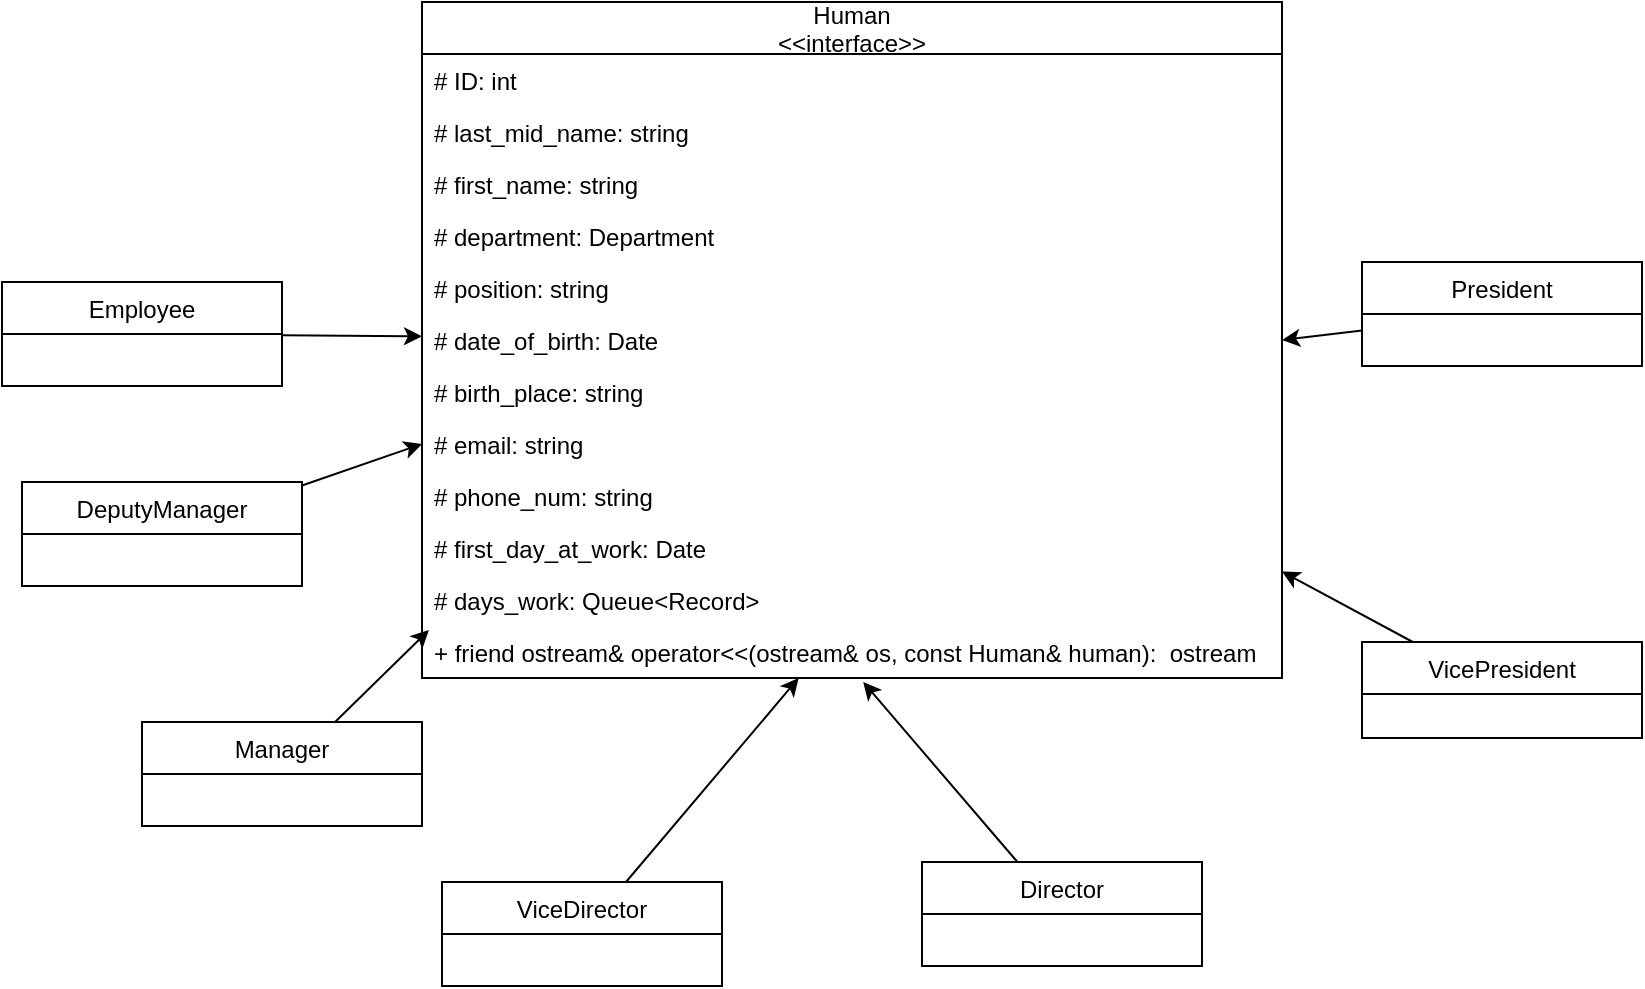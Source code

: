 <mxfile>
    <diagram id="e9WV3chJUXLo2hTzg5TE" name="Page-1">
        <mxGraphModel dx="509" dy="493" grid="1" gridSize="10" guides="1" tooltips="1" connect="1" arrows="1" fold="1" page="1" pageScale="1" pageWidth="850" pageHeight="1100" math="0" shadow="0">
            <root>
                <mxCell id="0"/>
                <mxCell id="1" parent="0"/>
                <mxCell id="2" value="Human&#10;&lt;&lt;interface&gt;&gt;" style="swimlane;fontStyle=0;childLayout=stackLayout;horizontal=1;startSize=26;fillColor=none;horizontalStack=0;resizeParent=1;resizeParentMax=0;resizeLast=0;collapsible=1;marginBottom=0;" parent="1" vertex="1">
                    <mxGeometry x="220" y="40" width="430" height="338" as="geometry"/>
                </mxCell>
                <mxCell id="3" value="# ID: int" style="text;strokeColor=none;fillColor=none;align=left;verticalAlign=top;spacingLeft=4;spacingRight=4;overflow=hidden;rotatable=0;points=[[0,0.5],[1,0.5]];portConstraint=eastwest;" parent="2" vertex="1">
                    <mxGeometry y="26" width="430" height="26" as="geometry"/>
                </mxCell>
                <mxCell id="4" value="# last_mid_name: string" style="text;strokeColor=none;fillColor=none;align=left;verticalAlign=top;spacingLeft=4;spacingRight=4;overflow=hidden;rotatable=0;points=[[0,0.5],[1,0.5]];portConstraint=eastwest;" parent="2" vertex="1">
                    <mxGeometry y="52" width="430" height="26" as="geometry"/>
                </mxCell>
                <mxCell id="5" value="# first_name: string" style="text;strokeColor=none;fillColor=none;align=left;verticalAlign=top;spacingLeft=4;spacingRight=4;overflow=hidden;rotatable=0;points=[[0,0.5],[1,0.5]];portConstraint=eastwest;" parent="2" vertex="1">
                    <mxGeometry y="78" width="430" height="26" as="geometry"/>
                </mxCell>
                <mxCell id="8" value="# department: Department" style="text;strokeColor=none;fillColor=none;align=left;verticalAlign=top;spacingLeft=4;spacingRight=4;overflow=hidden;rotatable=0;points=[[0,0.5],[1,0.5]];portConstraint=eastwest;" parent="2" vertex="1">
                    <mxGeometry y="104" width="430" height="26" as="geometry"/>
                </mxCell>
                <mxCell id="9" value="# position: string" style="text;strokeColor=none;fillColor=none;align=left;verticalAlign=top;spacingLeft=4;spacingRight=4;overflow=hidden;rotatable=0;points=[[0,0.5],[1,0.5]];portConstraint=eastwest;" parent="2" vertex="1">
                    <mxGeometry y="130" width="430" height="26" as="geometry"/>
                </mxCell>
                <mxCell id="10" value="# date_of_birth: Date" style="text;strokeColor=none;fillColor=none;align=left;verticalAlign=top;spacingLeft=4;spacingRight=4;overflow=hidden;rotatable=0;points=[[0,0.5],[1,0.5]];portConstraint=eastwest;" parent="2" vertex="1">
                    <mxGeometry y="156" width="430" height="26" as="geometry"/>
                </mxCell>
                <mxCell id="11" value="# birth_place: string" style="text;strokeColor=none;fillColor=none;align=left;verticalAlign=top;spacingLeft=4;spacingRight=4;overflow=hidden;rotatable=0;points=[[0,0.5],[1,0.5]];portConstraint=eastwest;" parent="2" vertex="1">
                    <mxGeometry y="182" width="430" height="26" as="geometry"/>
                </mxCell>
                <mxCell id="12" value="# email: string" style="text;strokeColor=none;fillColor=none;align=left;verticalAlign=top;spacingLeft=4;spacingRight=4;overflow=hidden;rotatable=0;points=[[0,0.5],[1,0.5]];portConstraint=eastwest;" parent="2" vertex="1">
                    <mxGeometry y="208" width="430" height="26" as="geometry"/>
                </mxCell>
                <mxCell id="13" value="# phone_num: string" style="text;strokeColor=none;fillColor=none;align=left;verticalAlign=top;spacingLeft=4;spacingRight=4;overflow=hidden;rotatable=0;points=[[0,0.5],[1,0.5]];portConstraint=eastwest;" parent="2" vertex="1">
                    <mxGeometry y="234" width="430" height="26" as="geometry"/>
                </mxCell>
                <mxCell id="14" value="# first_day_at_work: Date" style="text;strokeColor=none;fillColor=none;align=left;verticalAlign=top;spacingLeft=4;spacingRight=4;overflow=hidden;rotatable=0;points=[[0,0.5],[1,0.5]];portConstraint=eastwest;" parent="2" vertex="1">
                    <mxGeometry y="260" width="430" height="26" as="geometry"/>
                </mxCell>
                <mxCell id="15" value="# days_work: Queue&lt;Record&gt;" style="text;strokeColor=none;fillColor=none;align=left;verticalAlign=top;spacingLeft=4;spacingRight=4;overflow=hidden;rotatable=0;points=[[0,0.5],[1,0.5]];portConstraint=eastwest;" parent="2" vertex="1">
                    <mxGeometry y="286" width="430" height="26" as="geometry"/>
                </mxCell>
                <mxCell id="71" value="+ friend ostream&amp; operator&lt;&lt;(ostream&amp; os, const Human&amp; human):  ostream" style="text;strokeColor=none;fillColor=none;align=left;verticalAlign=top;spacingLeft=4;spacingRight=4;overflow=hidden;rotatable=0;points=[[0,0.5],[1,0.5]];portConstraint=eastwest;" parent="2" vertex="1">
                    <mxGeometry y="312" width="430" height="26" as="geometry"/>
                </mxCell>
                <mxCell id="43" value="" style="edgeStyle=none;html=1;entryX=0.438;entryY=1;entryDx=0;entryDy=0;entryPerimeter=0;" parent="1" source="34" target="71" edge="1">
                    <mxGeometry relative="1" as="geometry"/>
                </mxCell>
                <mxCell id="34" value="ViceDirector" style="swimlane;fontStyle=0;childLayout=stackLayout;horizontal=1;startSize=26;fillColor=none;horizontalStack=0;resizeParent=1;resizeParentMax=0;resizeLast=0;collapsible=1;marginBottom=0;" parent="1" vertex="1">
                    <mxGeometry x="230" y="480" width="140" height="52" as="geometry"/>
                </mxCell>
                <mxCell id="42" value="" style="edgeStyle=none;html=1;entryX=0.513;entryY=1.077;entryDx=0;entryDy=0;entryPerimeter=0;" parent="1" source="38" target="71" edge="1">
                    <mxGeometry relative="1" as="geometry"/>
                </mxCell>
                <mxCell id="38" value="Director" style="swimlane;fontStyle=0;childLayout=stackLayout;horizontal=1;startSize=26;fillColor=none;horizontalStack=0;resizeParent=1;resizeParentMax=0;resizeLast=0;collapsible=1;marginBottom=0;" parent="1" vertex="1">
                    <mxGeometry x="470" y="470" width="140" height="52" as="geometry"/>
                </mxCell>
                <mxCell id="48" value="" style="edgeStyle=none;html=1;entryX=0.008;entryY=1.077;entryDx=0;entryDy=0;entryPerimeter=0;" parent="1" source="44" target="15" edge="1">
                    <mxGeometry relative="1" as="geometry"/>
                </mxCell>
                <mxCell id="44" value="Manager" style="swimlane;fontStyle=0;childLayout=stackLayout;horizontal=1;startSize=26;fillColor=none;horizontalStack=0;resizeParent=1;resizeParentMax=0;resizeLast=0;collapsible=1;marginBottom=0;" parent="1" vertex="1">
                    <mxGeometry x="80" y="400" width="140" height="52" as="geometry"/>
                </mxCell>
                <mxCell id="53" value="" style="edgeStyle=none;html=1;entryX=0;entryY=0.5;entryDx=0;entryDy=0;" parent="1" source="49" target="12" edge="1">
                    <mxGeometry relative="1" as="geometry"/>
                </mxCell>
                <mxCell id="49" value="DeputyManager" style="swimlane;fontStyle=0;childLayout=stackLayout;horizontal=1;startSize=26;fillColor=none;horizontalStack=0;resizeParent=1;resizeParentMax=0;resizeLast=0;collapsible=1;marginBottom=0;" parent="1" vertex="1">
                    <mxGeometry x="20" y="280" width="140" height="52" as="geometry"/>
                </mxCell>
                <mxCell id="58" value="" style="edgeStyle=none;html=1;" parent="1" source="54" target="2" edge="1">
                    <mxGeometry relative="1" as="geometry"/>
                </mxCell>
                <mxCell id="54" value="Employee" style="swimlane;fontStyle=0;childLayout=stackLayout;horizontal=1;startSize=26;fillColor=none;horizontalStack=0;resizeParent=1;resizeParentMax=0;resizeLast=0;collapsible=1;marginBottom=0;" parent="1" vertex="1">
                    <mxGeometry x="10" y="180" width="140" height="52" as="geometry"/>
                </mxCell>
                <mxCell id="63" value="" style="edgeStyle=none;html=1;" parent="1" source="59" target="2" edge="1">
                    <mxGeometry relative="1" as="geometry"/>
                </mxCell>
                <mxCell id="59" value="VicePresident" style="swimlane;fontStyle=0;childLayout=stackLayout;horizontal=1;startSize=26;fillColor=none;horizontalStack=0;resizeParent=1;resizeParentMax=0;resizeLast=0;collapsible=1;marginBottom=0;" parent="1" vertex="1">
                    <mxGeometry x="690" y="360" width="140" height="48" as="geometry"/>
                </mxCell>
                <mxCell id="69" value="" style="edgeStyle=none;html=1;entryX=1;entryY=0.5;entryDx=0;entryDy=0;" parent="1" source="64" target="10" edge="1">
                    <mxGeometry relative="1" as="geometry">
                        <mxPoint x="600" y="196" as="targetPoint"/>
                    </mxGeometry>
                </mxCell>
                <mxCell id="64" value="President" style="swimlane;fontStyle=0;childLayout=stackLayout;horizontal=1;startSize=26;fillColor=none;horizontalStack=0;resizeParent=1;resizeParentMax=0;resizeLast=0;collapsible=1;marginBottom=0;" parent="1" vertex="1">
                    <mxGeometry x="690" y="170" width="140" height="52" as="geometry"/>
                </mxCell>
            </root>
        </mxGraphModel>
    </diagram>
</mxfile>